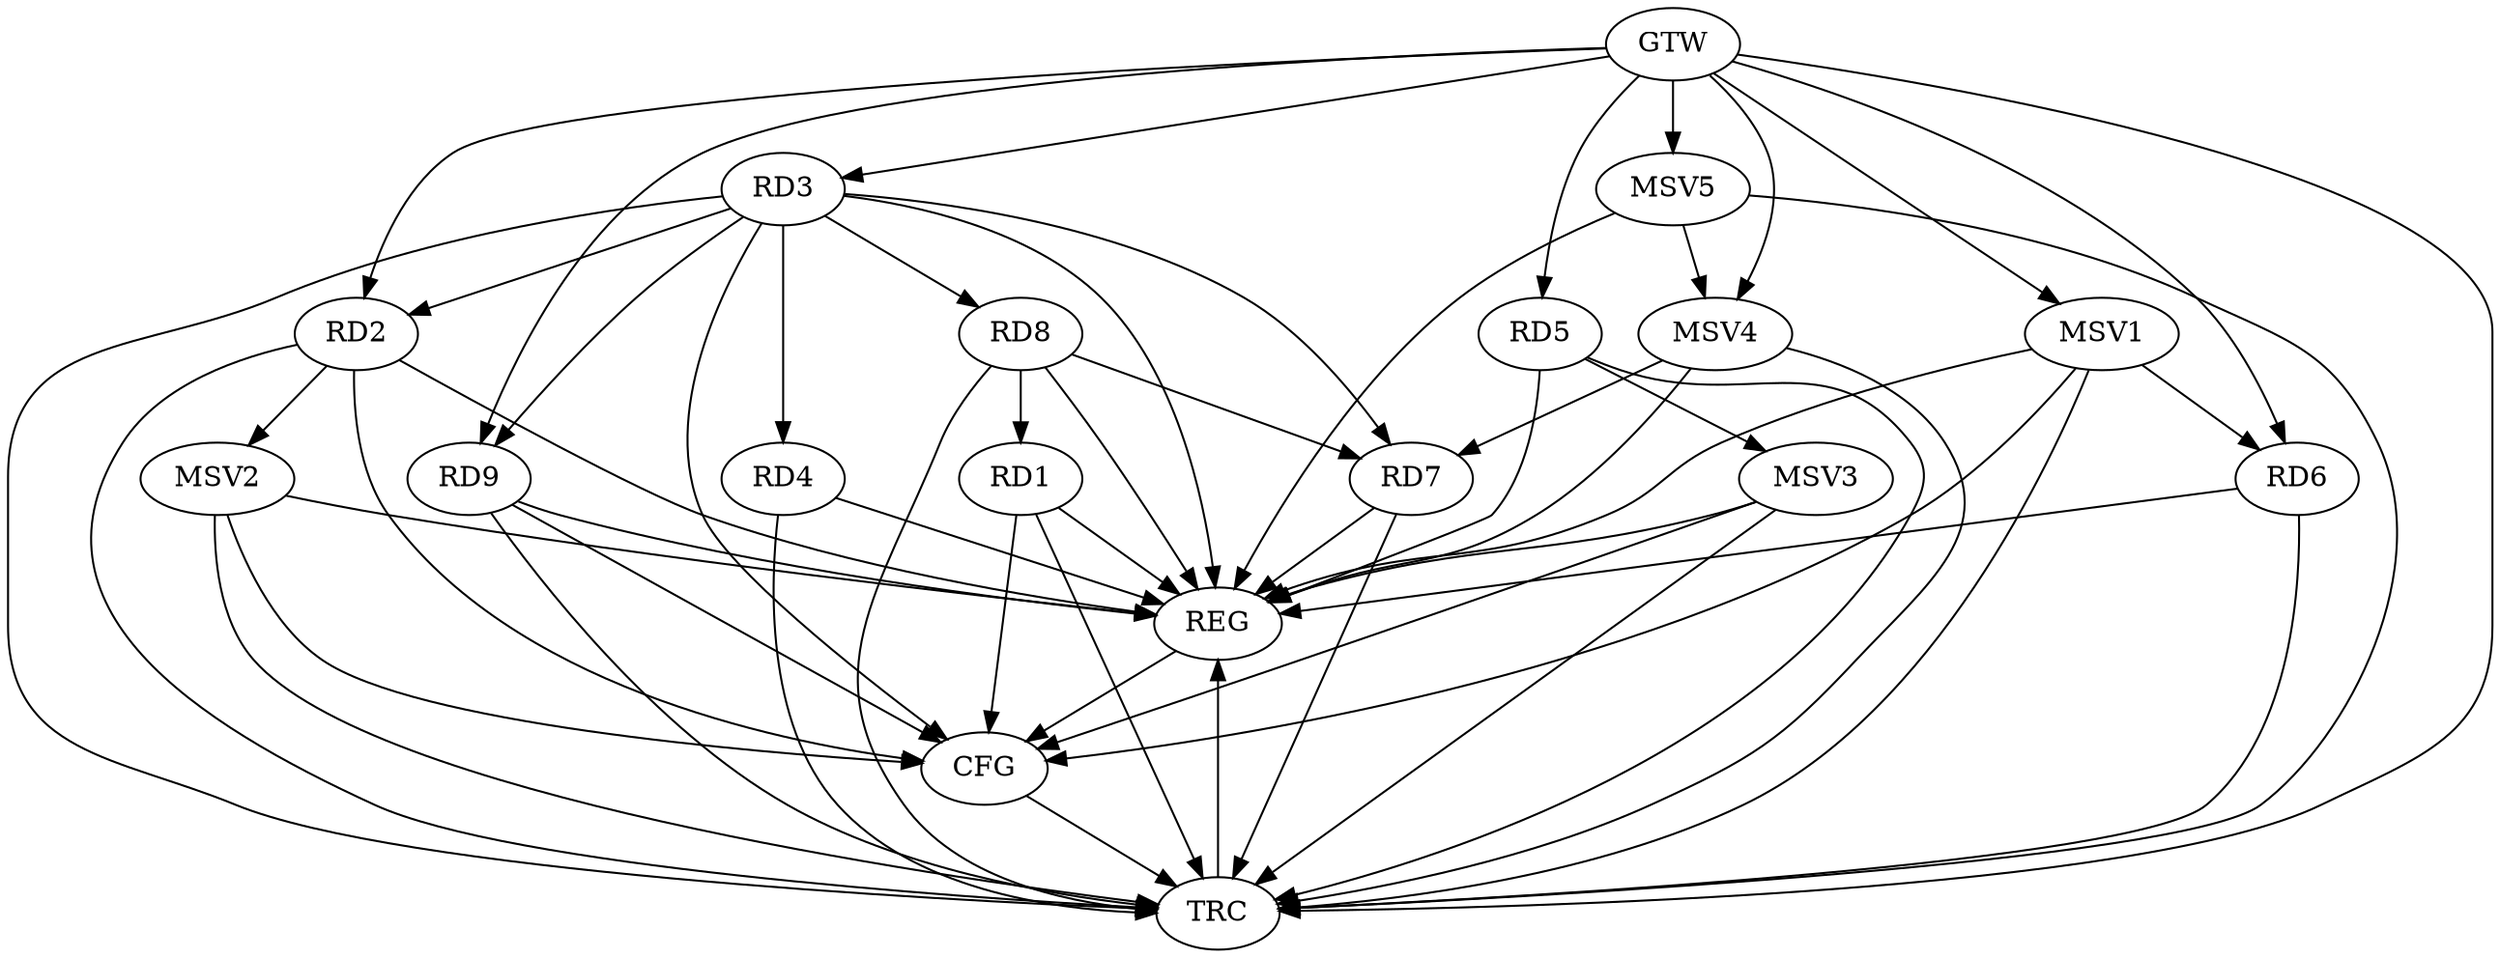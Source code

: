 strict digraph G {
  RD1 [ label="RD1" ];
  RD2 [ label="RD2" ];
  RD3 [ label="RD3" ];
  RD4 [ label="RD4" ];
  RD5 [ label="RD5" ];
  RD6 [ label="RD6" ];
  RD7 [ label="RD7" ];
  RD8 [ label="RD8" ];
  RD9 [ label="RD9" ];
  GTW [ label="GTW" ];
  REG [ label="REG" ];
  CFG [ label="CFG" ];
  TRC [ label="TRC" ];
  MSV1 [ label="MSV1" ];
  MSV2 [ label="MSV2" ];
  MSV3 [ label="MSV3" ];
  MSV4 [ label="MSV4" ];
  MSV5 [ label="MSV5" ];
  RD8 -> RD1;
  RD3 -> RD7;
  RD8 -> RD7;
  GTW -> RD2;
  GTW -> RD3;
  GTW -> RD5;
  GTW -> RD6;
  GTW -> RD9;
  RD1 -> REG;
  RD2 -> REG;
  RD3 -> REG;
  RD4 -> REG;
  RD5 -> REG;
  RD6 -> REG;
  RD7 -> REG;
  RD8 -> REG;
  RD9 -> REG;
  RD2 -> CFG;
  RD1 -> CFG;
  RD9 -> CFG;
  RD3 -> CFG;
  REG -> CFG;
  RD1 -> TRC;
  RD2 -> TRC;
  RD3 -> TRC;
  RD4 -> TRC;
  RD5 -> TRC;
  RD6 -> TRC;
  RD7 -> TRC;
  RD8 -> TRC;
  RD9 -> TRC;
  GTW -> TRC;
  CFG -> TRC;
  TRC -> REG;
  RD3 -> RD8;
  RD3 -> RD4;
  RD3 -> RD2;
  RD3 -> RD9;
  MSV1 -> RD6;
  GTW -> MSV1;
  MSV1 -> REG;
  MSV1 -> TRC;
  MSV1 -> CFG;
  RD2 -> MSV2;
  MSV2 -> REG;
  MSV2 -> TRC;
  MSV2 -> CFG;
  RD5 -> MSV3;
  MSV3 -> REG;
  MSV3 -> TRC;
  MSV3 -> CFG;
  MSV4 -> RD7;
  GTW -> MSV4;
  MSV4 -> REG;
  MSV4 -> TRC;
  MSV5 -> MSV4;
  GTW -> MSV5;
  MSV5 -> REG;
  MSV5 -> TRC;
}
